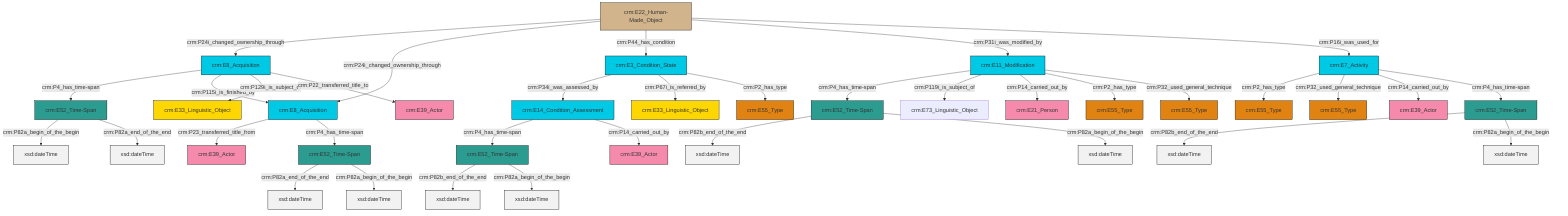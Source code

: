 graph TD
classDef Literal fill:#f2f2f2,stroke:#000000;
classDef CRM_Entity fill:#FFFFFF,stroke:#000000;
classDef Temporal_Entity fill:#00C9E6, stroke:#000000;
classDef Type fill:#E18312, stroke:#000000;
classDef Time-Span fill:#2C9C91, stroke:#000000;
classDef Appellation fill:#FFEB7F, stroke:#000000;
classDef Place fill:#008836, stroke:#000000;
classDef Persistent_Item fill:#B266B2, stroke:#000000;
classDef Conceptual_Object fill:#FFD700, stroke:#000000;
classDef Physical_Thing fill:#D2B48C, stroke:#000000;
classDef Actor fill:#f58aad, stroke:#000000;
classDef PC_Classes fill:#4ce600, stroke:#000000;
classDef Multi fill:#cccccc,stroke:#000000;

0["crm:E11_Modification"]:::Temporal_Entity -->|crm:P4_has_time-span| 1["crm:E52_Time-Span"]:::Time-Span
2["crm:E52_Time-Span"]:::Time-Span -->|crm:P82a_end_of_the_end| 3[xsd:dateTime]:::Literal
8["crm:E14_Condition_Assessment"]:::Temporal_Entity -->|crm:P4_has_time-span| 9["crm:E52_Time-Span"]:::Time-Span
6["crm:E3_Condition_State"]:::Temporal_Entity -->|crm:P34i_was_assessed_by| 8["crm:E14_Condition_Assessment"]:::Temporal_Entity
2["crm:E52_Time-Span"]:::Time-Span -->|crm:P82a_begin_of_the_begin| 12[xsd:dateTime]:::Literal
8["crm:E14_Condition_Assessment"]:::Temporal_Entity -->|crm:P14_carried_out_by| 13["crm:E39_Actor"]:::Actor
14["crm:E7_Activity"]:::Temporal_Entity -->|crm:P2_has_type| 4["crm:E55_Type"]:::Type
15["crm:E22_Human-Made_Object"]:::Physical_Thing -->|crm:P24i_changed_ownership_through| 16["crm:E8_Acquisition"]:::Temporal_Entity
19["crm:E8_Acquisition"]:::Temporal_Entity -->|crm:P23_transferred_title_from| 20["crm:E39_Actor"]:::Actor
21["crm:E52_Time-Span"]:::Time-Span -->|crm:P82a_begin_of_the_begin| 22[xsd:dateTime]:::Literal
1["crm:E52_Time-Span"]:::Time-Span -->|crm:P82b_end_of_the_end| 23[xsd:dateTime]:::Literal
15["crm:E22_Human-Made_Object"]:::Physical_Thing -->|crm:P24i_changed_ownership_through| 19["crm:E8_Acquisition"]:::Temporal_Entity
15["crm:E22_Human-Made_Object"]:::Physical_Thing -->|crm:P44_has_condition| 6["crm:E3_Condition_State"]:::Temporal_Entity
21["crm:E52_Time-Span"]:::Time-Span -->|crm:P82a_end_of_the_end| 25[xsd:dateTime]:::Literal
19["crm:E8_Acquisition"]:::Temporal_Entity -->|crm:P4_has_time-span| 2["crm:E52_Time-Span"]:::Time-Span
0["crm:E11_Modification"]:::Temporal_Entity -->|crm:P119i_is_subject_of| 28["crm:E73_Linguistic_Object"]:::Default
14["crm:E7_Activity"]:::Temporal_Entity -->|crm:P32_used_general_technique| 26["crm:E55_Type"]:::Type
15["crm:E22_Human-Made_Object"]:::Physical_Thing -->|crm:P31i_was_modified_by| 0["crm:E11_Modification"]:::Temporal_Entity
16["crm:E8_Acquisition"]:::Temporal_Entity -->|crm:P4_has_time-span| 21["crm:E52_Time-Span"]:::Time-Span
6["crm:E3_Condition_State"]:::Temporal_Entity -->|crm:P67i_is_referred_by| 34["crm:E33_Linguistic_Object"]:::Conceptual_Object
14["crm:E7_Activity"]:::Temporal_Entity -->|crm:P14_carried_out_by| 17["crm:E39_Actor"]:::Actor
35["crm:E52_Time-Span"]:::Time-Span -->|crm:P82b_end_of_the_end| 36[xsd:dateTime]:::Literal
15["crm:E22_Human-Made_Object"]:::Physical_Thing -->|crm:P16i_was_used_for| 14["crm:E7_Activity"]:::Temporal_Entity
35["crm:E52_Time-Span"]:::Time-Span -->|crm:P82a_begin_of_the_begin| 43[xsd:dateTime]:::Literal
16["crm:E8_Acquisition"]:::Temporal_Entity -->|crm:P115i_is_finished_by| 19["crm:E8_Acquisition"]:::Temporal_Entity
0["crm:E11_Modification"]:::Temporal_Entity -->|crm:P14_carried_out_by| 44["crm:E21_Person"]:::Actor
6["crm:E3_Condition_State"]:::Temporal_Entity -->|crm:P2_has_type| 37["crm:E55_Type"]:::Type
0["crm:E11_Modification"]:::Temporal_Entity -->|crm:P2_has_type| 46["crm:E55_Type"]:::Type
0["crm:E11_Modification"]:::Temporal_Entity -->|crm:P32_used_general_technique| 10["crm:E55_Type"]:::Type
16["crm:E8_Acquisition"]:::Temporal_Entity -->|crm:P129i_is_subject_of| 30["crm:E33_Linguistic_Object"]:::Conceptual_Object
9["crm:E52_Time-Span"]:::Time-Span -->|crm:P82b_end_of_the_end| 50[xsd:dateTime]:::Literal
14["crm:E7_Activity"]:::Temporal_Entity -->|crm:P4_has_time-span| 35["crm:E52_Time-Span"]:::Time-Span
9["crm:E52_Time-Span"]:::Time-Span -->|crm:P82a_begin_of_the_begin| 51[xsd:dateTime]:::Literal
1["crm:E52_Time-Span"]:::Time-Span -->|crm:P82a_begin_of_the_begin| 55[xsd:dateTime]:::Literal
16["crm:E8_Acquisition"]:::Temporal_Entity -->|crm:P22_transferred_title_to| 53["crm:E39_Actor"]:::Actor